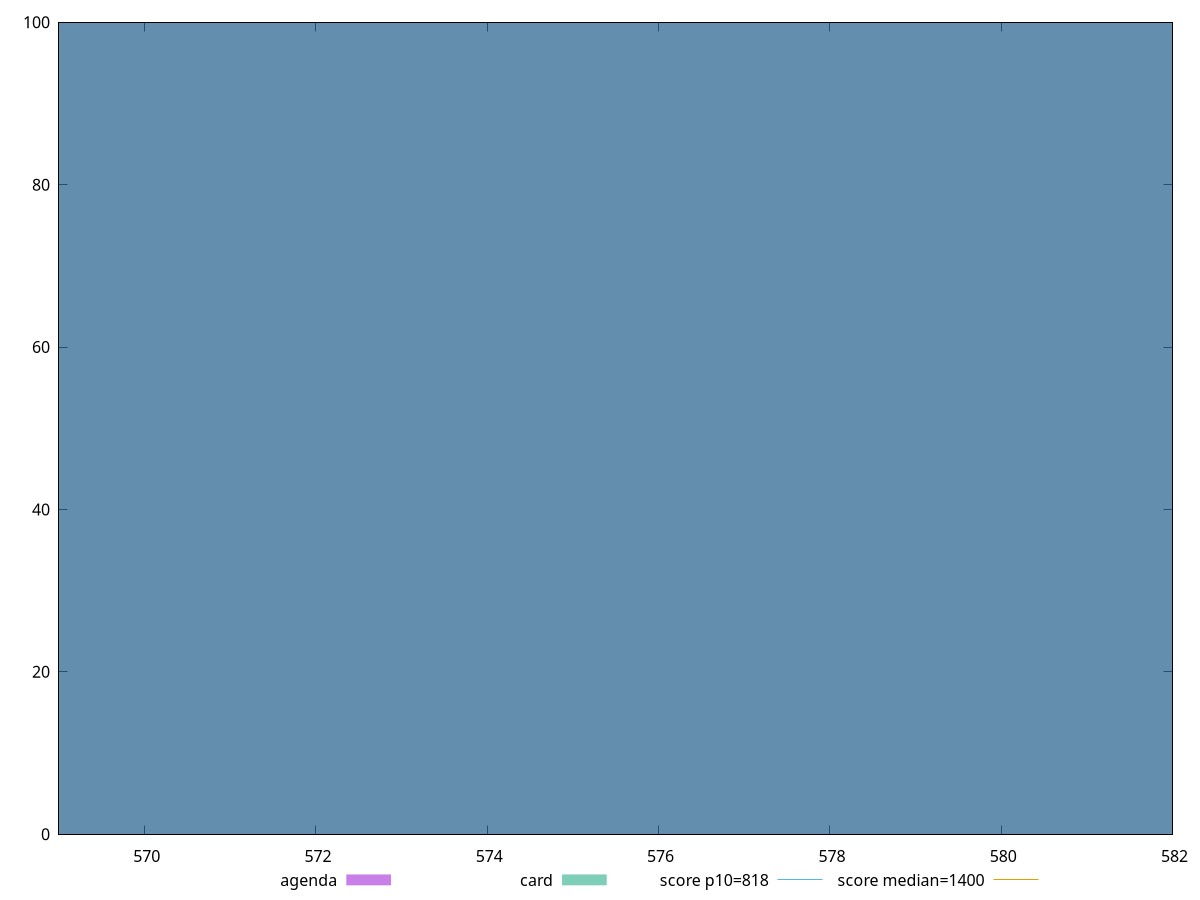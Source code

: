 reset

$agenda <<EOF
575.7495957208596 100
EOF

$card <<EOF
575.7495957208596 100
EOF

set key outside below
set boxwidth 15.151305150548938
set xrange [569:582]
set yrange [0:100]
set trange [0:100]
set style fill transparent solid 0.5 noborder

set parametric
set terminal svg size 640, 500 enhanced background rgb 'white'
set output "reports/report_00031_2021-02-24T23-18-18.084Z/dom-size/comparison/histogram/1_vs_2.svg"

plot $agenda title "agenda" with boxes, \
     $card title "card" with boxes, \
     818,t title "score p10=818", \
     1400,t title "score median=1400"

reset
